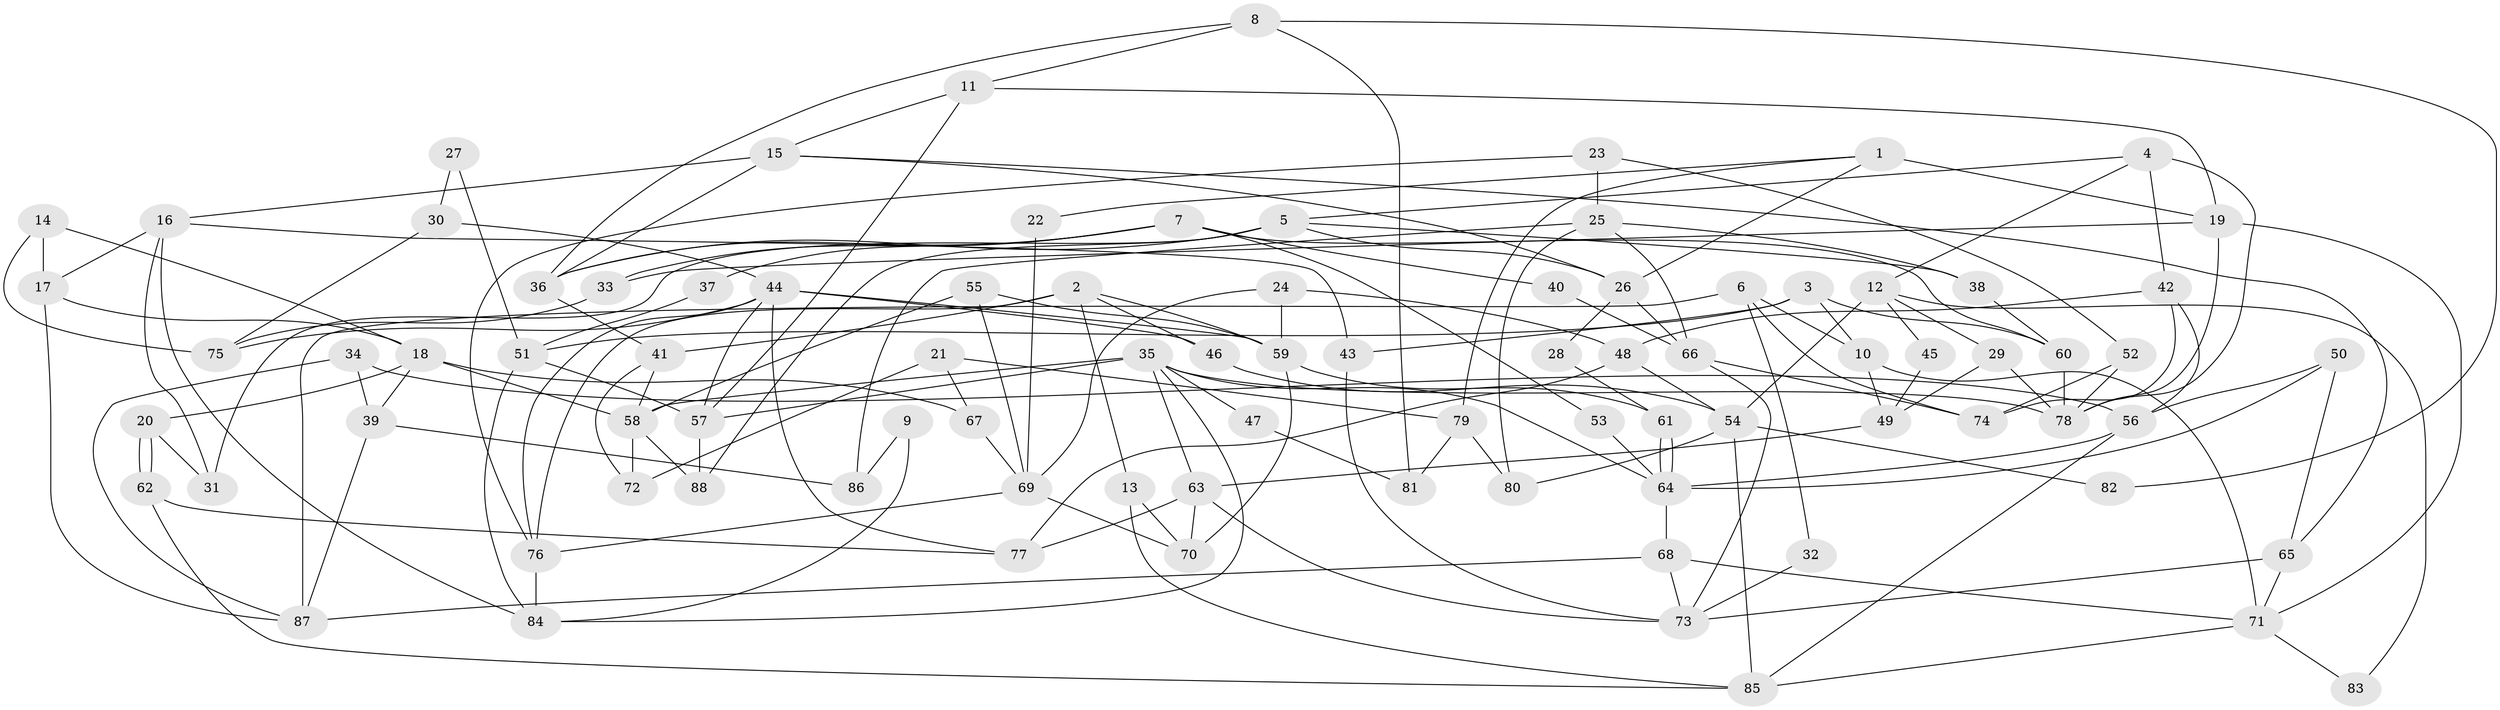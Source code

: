 // coarse degree distribution, {4: 0.17142857142857143, 5: 0.22857142857142856, 2: 0.17142857142857143, 3: 0.11428571428571428, 6: 0.08571428571428572, 1: 0.02857142857142857, 8: 0.02857142857142857, 9: 0.05714285714285714, 11: 0.02857142857142857, 7: 0.05714285714285714, 10: 0.02857142857142857}
// Generated by graph-tools (version 1.1) at 2025/53/03/04/25 21:53:11]
// undirected, 88 vertices, 176 edges
graph export_dot {
graph [start="1"]
  node [color=gray90,style=filled];
  1;
  2;
  3;
  4;
  5;
  6;
  7;
  8;
  9;
  10;
  11;
  12;
  13;
  14;
  15;
  16;
  17;
  18;
  19;
  20;
  21;
  22;
  23;
  24;
  25;
  26;
  27;
  28;
  29;
  30;
  31;
  32;
  33;
  34;
  35;
  36;
  37;
  38;
  39;
  40;
  41;
  42;
  43;
  44;
  45;
  46;
  47;
  48;
  49;
  50;
  51;
  52;
  53;
  54;
  55;
  56;
  57;
  58;
  59;
  60;
  61;
  62;
  63;
  64;
  65;
  66;
  67;
  68;
  69;
  70;
  71;
  72;
  73;
  74;
  75;
  76;
  77;
  78;
  79;
  80;
  81;
  82;
  83;
  84;
  85;
  86;
  87;
  88;
  1 -- 19;
  1 -- 26;
  1 -- 22;
  1 -- 79;
  2 -- 41;
  2 -- 76;
  2 -- 13;
  2 -- 46;
  2 -- 59;
  3 -- 60;
  3 -- 43;
  3 -- 10;
  3 -- 51;
  4 -- 42;
  4 -- 78;
  4 -- 5;
  4 -- 12;
  5 -- 88;
  5 -- 26;
  5 -- 31;
  5 -- 36;
  5 -- 38;
  6 -- 87;
  6 -- 10;
  6 -- 32;
  6 -- 74;
  7 -- 60;
  7 -- 36;
  7 -- 33;
  7 -- 37;
  7 -- 40;
  7 -- 53;
  8 -- 36;
  8 -- 11;
  8 -- 81;
  8 -- 82;
  9 -- 86;
  9 -- 84;
  10 -- 71;
  10 -- 49;
  11 -- 57;
  11 -- 15;
  11 -- 19;
  12 -- 54;
  12 -- 29;
  12 -- 45;
  12 -- 83;
  13 -- 70;
  13 -- 85;
  14 -- 75;
  14 -- 17;
  14 -- 18;
  15 -- 16;
  15 -- 65;
  15 -- 26;
  15 -- 36;
  16 -- 84;
  16 -- 31;
  16 -- 17;
  16 -- 43;
  17 -- 18;
  17 -- 87;
  18 -- 58;
  18 -- 20;
  18 -- 39;
  18 -- 67;
  19 -- 71;
  19 -- 33;
  19 -- 78;
  20 -- 62;
  20 -- 62;
  20 -- 31;
  21 -- 79;
  21 -- 67;
  21 -- 72;
  22 -- 69;
  23 -- 52;
  23 -- 76;
  23 -- 25;
  24 -- 69;
  24 -- 59;
  24 -- 48;
  25 -- 66;
  25 -- 38;
  25 -- 80;
  25 -- 86;
  26 -- 28;
  26 -- 66;
  27 -- 30;
  27 -- 51;
  28 -- 61;
  29 -- 49;
  29 -- 78;
  30 -- 44;
  30 -- 75;
  32 -- 73;
  33 -- 75;
  34 -- 39;
  34 -- 87;
  34 -- 56;
  35 -- 63;
  35 -- 78;
  35 -- 47;
  35 -- 57;
  35 -- 58;
  35 -- 64;
  35 -- 84;
  36 -- 41;
  37 -- 51;
  38 -- 60;
  39 -- 87;
  39 -- 86;
  40 -- 66;
  41 -- 72;
  41 -- 58;
  42 -- 74;
  42 -- 56;
  42 -- 48;
  43 -- 73;
  44 -- 77;
  44 -- 46;
  44 -- 57;
  44 -- 59;
  44 -- 75;
  44 -- 76;
  45 -- 49;
  46 -- 54;
  47 -- 81;
  48 -- 54;
  48 -- 77;
  49 -- 63;
  50 -- 56;
  50 -- 64;
  50 -- 65;
  51 -- 57;
  51 -- 84;
  52 -- 74;
  52 -- 78;
  53 -- 64;
  54 -- 85;
  54 -- 80;
  54 -- 82;
  55 -- 59;
  55 -- 58;
  55 -- 69;
  56 -- 64;
  56 -- 85;
  57 -- 88;
  58 -- 72;
  58 -- 88;
  59 -- 61;
  59 -- 70;
  60 -- 78;
  61 -- 64;
  61 -- 64;
  62 -- 85;
  62 -- 77;
  63 -- 70;
  63 -- 77;
  63 -- 73;
  64 -- 68;
  65 -- 73;
  65 -- 71;
  66 -- 73;
  66 -- 74;
  67 -- 69;
  68 -- 71;
  68 -- 73;
  68 -- 87;
  69 -- 76;
  69 -- 70;
  71 -- 85;
  71 -- 83;
  76 -- 84;
  79 -- 80;
  79 -- 81;
}

